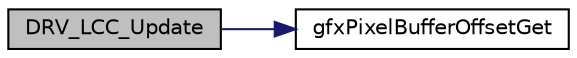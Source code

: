 digraph "DRV_LCC_Update"
{
 // INTERACTIVE_SVG=YES
  edge [fontname="Helvetica",fontsize="10",labelfontname="Helvetica",labelfontsize="10"];
  node [fontname="Helvetica",fontsize="10",shape=record];
  rankdir="LR";
  Node7 [label="DRV_LCC_Update",height=0.2,width=0.4,color="black", fillcolor="grey75", style="filled", fontcolor="black"];
  Node7 -> Node8 [color="midnightblue",fontsize="10",style="solid",fontname="Helvetica"];
  Node8 [label="gfxPixelBufferOffsetGet",height=0.2,width=0.4,color="black", fillcolor="white", style="filled",URL="$gfx__driver_8h_8ftl.html#af4cf06aa9341136b86fc1390256698fb",tooltip="Get buffer offset. "];
}
